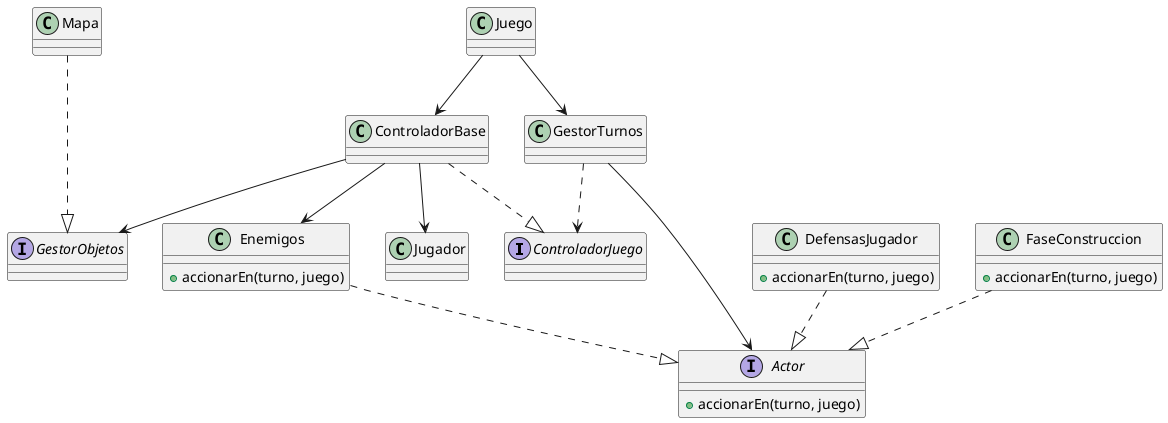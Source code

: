 @startuml

interface ControladorJuego{

}

class Juego{
}



interface Actor{
    +accionarEn(turno, juego)
}

class Jugador{
}



class Enemigos{
    +accionarEn(turno, juego)
}

class DefensasJugador{
    +accionarEn(turno, juego)
}

class FaseConstruccion{
    +accionarEn(turno, juego)
}

interface GestorObjetos

class Mapa{
}

class GestorTurnos{
}


class ControladorBase{
}

ControladorBase --> Jugador
Mapa ...|> GestorObjetos
ControladorBase --> GestorObjetos

ControladorBase --> Enemigos
ControladorBase ..|> ControladorJuego

Juego --> GestorTurnos
Juego-->ControladorBase

GestorTurnos ..> ControladorJuego
GestorTurnos --> Actor

Enemigos ..|> Actor
DefensasJugador ..|> Actor
FaseConstruccion ..|> Actor




@enduml